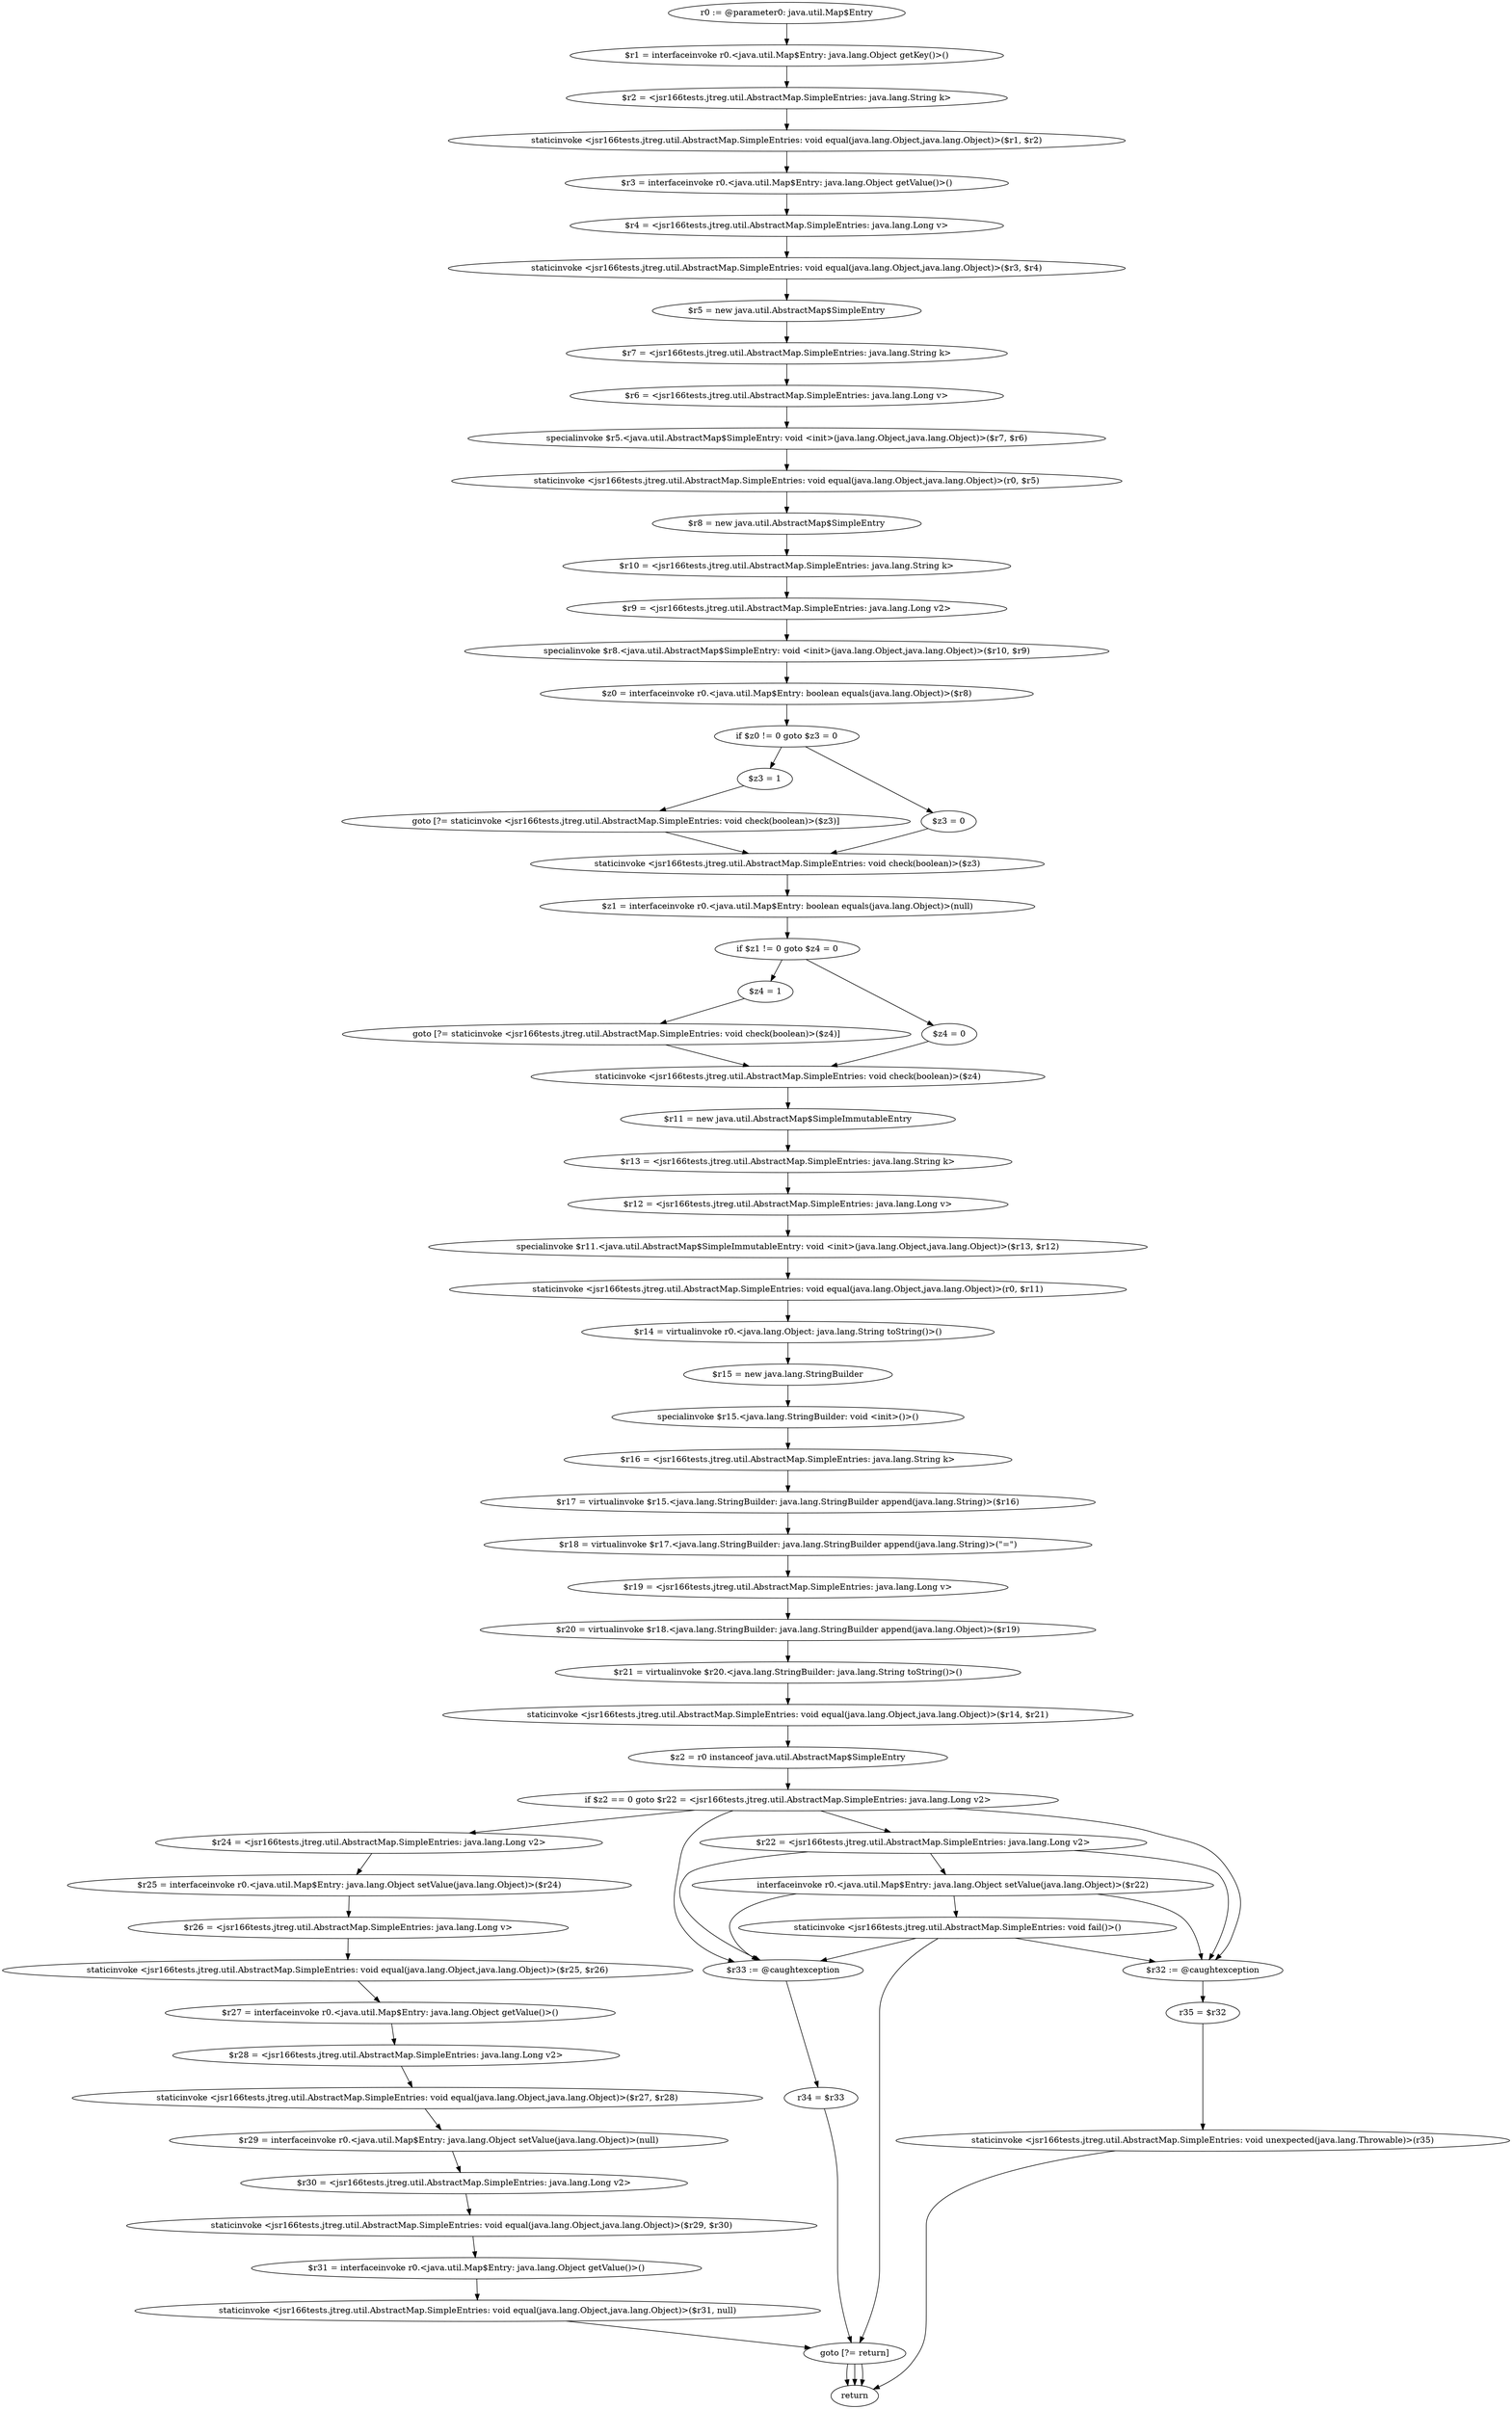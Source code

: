 digraph "unitGraph" {
    "r0 := @parameter0: java.util.Map$Entry"
    "$r1 = interfaceinvoke r0.<java.util.Map$Entry: java.lang.Object getKey()>()"
    "$r2 = <jsr166tests.jtreg.util.AbstractMap.SimpleEntries: java.lang.String k>"
    "staticinvoke <jsr166tests.jtreg.util.AbstractMap.SimpleEntries: void equal(java.lang.Object,java.lang.Object)>($r1, $r2)"
    "$r3 = interfaceinvoke r0.<java.util.Map$Entry: java.lang.Object getValue()>()"
    "$r4 = <jsr166tests.jtreg.util.AbstractMap.SimpleEntries: java.lang.Long v>"
    "staticinvoke <jsr166tests.jtreg.util.AbstractMap.SimpleEntries: void equal(java.lang.Object,java.lang.Object)>($r3, $r4)"
    "$r5 = new java.util.AbstractMap$SimpleEntry"
    "$r7 = <jsr166tests.jtreg.util.AbstractMap.SimpleEntries: java.lang.String k>"
    "$r6 = <jsr166tests.jtreg.util.AbstractMap.SimpleEntries: java.lang.Long v>"
    "specialinvoke $r5.<java.util.AbstractMap$SimpleEntry: void <init>(java.lang.Object,java.lang.Object)>($r7, $r6)"
    "staticinvoke <jsr166tests.jtreg.util.AbstractMap.SimpleEntries: void equal(java.lang.Object,java.lang.Object)>(r0, $r5)"
    "$r8 = new java.util.AbstractMap$SimpleEntry"
    "$r10 = <jsr166tests.jtreg.util.AbstractMap.SimpleEntries: java.lang.String k>"
    "$r9 = <jsr166tests.jtreg.util.AbstractMap.SimpleEntries: java.lang.Long v2>"
    "specialinvoke $r8.<java.util.AbstractMap$SimpleEntry: void <init>(java.lang.Object,java.lang.Object)>($r10, $r9)"
    "$z0 = interfaceinvoke r0.<java.util.Map$Entry: boolean equals(java.lang.Object)>($r8)"
    "if $z0 != 0 goto $z3 = 0"
    "$z3 = 1"
    "goto [?= staticinvoke <jsr166tests.jtreg.util.AbstractMap.SimpleEntries: void check(boolean)>($z3)]"
    "$z3 = 0"
    "staticinvoke <jsr166tests.jtreg.util.AbstractMap.SimpleEntries: void check(boolean)>($z3)"
    "$z1 = interfaceinvoke r0.<java.util.Map$Entry: boolean equals(java.lang.Object)>(null)"
    "if $z1 != 0 goto $z4 = 0"
    "$z4 = 1"
    "goto [?= staticinvoke <jsr166tests.jtreg.util.AbstractMap.SimpleEntries: void check(boolean)>($z4)]"
    "$z4 = 0"
    "staticinvoke <jsr166tests.jtreg.util.AbstractMap.SimpleEntries: void check(boolean)>($z4)"
    "$r11 = new java.util.AbstractMap$SimpleImmutableEntry"
    "$r13 = <jsr166tests.jtreg.util.AbstractMap.SimpleEntries: java.lang.String k>"
    "$r12 = <jsr166tests.jtreg.util.AbstractMap.SimpleEntries: java.lang.Long v>"
    "specialinvoke $r11.<java.util.AbstractMap$SimpleImmutableEntry: void <init>(java.lang.Object,java.lang.Object)>($r13, $r12)"
    "staticinvoke <jsr166tests.jtreg.util.AbstractMap.SimpleEntries: void equal(java.lang.Object,java.lang.Object)>(r0, $r11)"
    "$r14 = virtualinvoke r0.<java.lang.Object: java.lang.String toString()>()"
    "$r15 = new java.lang.StringBuilder"
    "specialinvoke $r15.<java.lang.StringBuilder: void <init>()>()"
    "$r16 = <jsr166tests.jtreg.util.AbstractMap.SimpleEntries: java.lang.String k>"
    "$r17 = virtualinvoke $r15.<java.lang.StringBuilder: java.lang.StringBuilder append(java.lang.String)>($r16)"
    "$r18 = virtualinvoke $r17.<java.lang.StringBuilder: java.lang.StringBuilder append(java.lang.String)>(\"=\")"
    "$r19 = <jsr166tests.jtreg.util.AbstractMap.SimpleEntries: java.lang.Long v>"
    "$r20 = virtualinvoke $r18.<java.lang.StringBuilder: java.lang.StringBuilder append(java.lang.Object)>($r19)"
    "$r21 = virtualinvoke $r20.<java.lang.StringBuilder: java.lang.String toString()>()"
    "staticinvoke <jsr166tests.jtreg.util.AbstractMap.SimpleEntries: void equal(java.lang.Object,java.lang.Object)>($r14, $r21)"
    "$z2 = r0 instanceof java.util.AbstractMap$SimpleEntry"
    "if $z2 == 0 goto $r22 = <jsr166tests.jtreg.util.AbstractMap.SimpleEntries: java.lang.Long v2>"
    "$r24 = <jsr166tests.jtreg.util.AbstractMap.SimpleEntries: java.lang.Long v2>"
    "$r25 = interfaceinvoke r0.<java.util.Map$Entry: java.lang.Object setValue(java.lang.Object)>($r24)"
    "$r26 = <jsr166tests.jtreg.util.AbstractMap.SimpleEntries: java.lang.Long v>"
    "staticinvoke <jsr166tests.jtreg.util.AbstractMap.SimpleEntries: void equal(java.lang.Object,java.lang.Object)>($r25, $r26)"
    "$r27 = interfaceinvoke r0.<java.util.Map$Entry: java.lang.Object getValue()>()"
    "$r28 = <jsr166tests.jtreg.util.AbstractMap.SimpleEntries: java.lang.Long v2>"
    "staticinvoke <jsr166tests.jtreg.util.AbstractMap.SimpleEntries: void equal(java.lang.Object,java.lang.Object)>($r27, $r28)"
    "$r29 = interfaceinvoke r0.<java.util.Map$Entry: java.lang.Object setValue(java.lang.Object)>(null)"
    "$r30 = <jsr166tests.jtreg.util.AbstractMap.SimpleEntries: java.lang.Long v2>"
    "staticinvoke <jsr166tests.jtreg.util.AbstractMap.SimpleEntries: void equal(java.lang.Object,java.lang.Object)>($r29, $r30)"
    "$r31 = interfaceinvoke r0.<java.util.Map$Entry: java.lang.Object getValue()>()"
    "staticinvoke <jsr166tests.jtreg.util.AbstractMap.SimpleEntries: void equal(java.lang.Object,java.lang.Object)>($r31, null)"
    "goto [?= return]"
    "$r22 = <jsr166tests.jtreg.util.AbstractMap.SimpleEntries: java.lang.Long v2>"
    "interfaceinvoke r0.<java.util.Map$Entry: java.lang.Object setValue(java.lang.Object)>($r22)"
    "staticinvoke <jsr166tests.jtreg.util.AbstractMap.SimpleEntries: void fail()>()"
    "$r33 := @caughtexception"
    "r34 = $r33"
    "$r32 := @caughtexception"
    "r35 = $r32"
    "staticinvoke <jsr166tests.jtreg.util.AbstractMap.SimpleEntries: void unexpected(java.lang.Throwable)>(r35)"
    "return"
    "r0 := @parameter0: java.util.Map$Entry"->"$r1 = interfaceinvoke r0.<java.util.Map$Entry: java.lang.Object getKey()>()";
    "$r1 = interfaceinvoke r0.<java.util.Map$Entry: java.lang.Object getKey()>()"->"$r2 = <jsr166tests.jtreg.util.AbstractMap.SimpleEntries: java.lang.String k>";
    "$r2 = <jsr166tests.jtreg.util.AbstractMap.SimpleEntries: java.lang.String k>"->"staticinvoke <jsr166tests.jtreg.util.AbstractMap.SimpleEntries: void equal(java.lang.Object,java.lang.Object)>($r1, $r2)";
    "staticinvoke <jsr166tests.jtreg.util.AbstractMap.SimpleEntries: void equal(java.lang.Object,java.lang.Object)>($r1, $r2)"->"$r3 = interfaceinvoke r0.<java.util.Map$Entry: java.lang.Object getValue()>()";
    "$r3 = interfaceinvoke r0.<java.util.Map$Entry: java.lang.Object getValue()>()"->"$r4 = <jsr166tests.jtreg.util.AbstractMap.SimpleEntries: java.lang.Long v>";
    "$r4 = <jsr166tests.jtreg.util.AbstractMap.SimpleEntries: java.lang.Long v>"->"staticinvoke <jsr166tests.jtreg.util.AbstractMap.SimpleEntries: void equal(java.lang.Object,java.lang.Object)>($r3, $r4)";
    "staticinvoke <jsr166tests.jtreg.util.AbstractMap.SimpleEntries: void equal(java.lang.Object,java.lang.Object)>($r3, $r4)"->"$r5 = new java.util.AbstractMap$SimpleEntry";
    "$r5 = new java.util.AbstractMap$SimpleEntry"->"$r7 = <jsr166tests.jtreg.util.AbstractMap.SimpleEntries: java.lang.String k>";
    "$r7 = <jsr166tests.jtreg.util.AbstractMap.SimpleEntries: java.lang.String k>"->"$r6 = <jsr166tests.jtreg.util.AbstractMap.SimpleEntries: java.lang.Long v>";
    "$r6 = <jsr166tests.jtreg.util.AbstractMap.SimpleEntries: java.lang.Long v>"->"specialinvoke $r5.<java.util.AbstractMap$SimpleEntry: void <init>(java.lang.Object,java.lang.Object)>($r7, $r6)";
    "specialinvoke $r5.<java.util.AbstractMap$SimpleEntry: void <init>(java.lang.Object,java.lang.Object)>($r7, $r6)"->"staticinvoke <jsr166tests.jtreg.util.AbstractMap.SimpleEntries: void equal(java.lang.Object,java.lang.Object)>(r0, $r5)";
    "staticinvoke <jsr166tests.jtreg.util.AbstractMap.SimpleEntries: void equal(java.lang.Object,java.lang.Object)>(r0, $r5)"->"$r8 = new java.util.AbstractMap$SimpleEntry";
    "$r8 = new java.util.AbstractMap$SimpleEntry"->"$r10 = <jsr166tests.jtreg.util.AbstractMap.SimpleEntries: java.lang.String k>";
    "$r10 = <jsr166tests.jtreg.util.AbstractMap.SimpleEntries: java.lang.String k>"->"$r9 = <jsr166tests.jtreg.util.AbstractMap.SimpleEntries: java.lang.Long v2>";
    "$r9 = <jsr166tests.jtreg.util.AbstractMap.SimpleEntries: java.lang.Long v2>"->"specialinvoke $r8.<java.util.AbstractMap$SimpleEntry: void <init>(java.lang.Object,java.lang.Object)>($r10, $r9)";
    "specialinvoke $r8.<java.util.AbstractMap$SimpleEntry: void <init>(java.lang.Object,java.lang.Object)>($r10, $r9)"->"$z0 = interfaceinvoke r0.<java.util.Map$Entry: boolean equals(java.lang.Object)>($r8)";
    "$z0 = interfaceinvoke r0.<java.util.Map$Entry: boolean equals(java.lang.Object)>($r8)"->"if $z0 != 0 goto $z3 = 0";
    "if $z0 != 0 goto $z3 = 0"->"$z3 = 1";
    "if $z0 != 0 goto $z3 = 0"->"$z3 = 0";
    "$z3 = 1"->"goto [?= staticinvoke <jsr166tests.jtreg.util.AbstractMap.SimpleEntries: void check(boolean)>($z3)]";
    "goto [?= staticinvoke <jsr166tests.jtreg.util.AbstractMap.SimpleEntries: void check(boolean)>($z3)]"->"staticinvoke <jsr166tests.jtreg.util.AbstractMap.SimpleEntries: void check(boolean)>($z3)";
    "$z3 = 0"->"staticinvoke <jsr166tests.jtreg.util.AbstractMap.SimpleEntries: void check(boolean)>($z3)";
    "staticinvoke <jsr166tests.jtreg.util.AbstractMap.SimpleEntries: void check(boolean)>($z3)"->"$z1 = interfaceinvoke r0.<java.util.Map$Entry: boolean equals(java.lang.Object)>(null)";
    "$z1 = interfaceinvoke r0.<java.util.Map$Entry: boolean equals(java.lang.Object)>(null)"->"if $z1 != 0 goto $z4 = 0";
    "if $z1 != 0 goto $z4 = 0"->"$z4 = 1";
    "if $z1 != 0 goto $z4 = 0"->"$z4 = 0";
    "$z4 = 1"->"goto [?= staticinvoke <jsr166tests.jtreg.util.AbstractMap.SimpleEntries: void check(boolean)>($z4)]";
    "goto [?= staticinvoke <jsr166tests.jtreg.util.AbstractMap.SimpleEntries: void check(boolean)>($z4)]"->"staticinvoke <jsr166tests.jtreg.util.AbstractMap.SimpleEntries: void check(boolean)>($z4)";
    "$z4 = 0"->"staticinvoke <jsr166tests.jtreg.util.AbstractMap.SimpleEntries: void check(boolean)>($z4)";
    "staticinvoke <jsr166tests.jtreg.util.AbstractMap.SimpleEntries: void check(boolean)>($z4)"->"$r11 = new java.util.AbstractMap$SimpleImmutableEntry";
    "$r11 = new java.util.AbstractMap$SimpleImmutableEntry"->"$r13 = <jsr166tests.jtreg.util.AbstractMap.SimpleEntries: java.lang.String k>";
    "$r13 = <jsr166tests.jtreg.util.AbstractMap.SimpleEntries: java.lang.String k>"->"$r12 = <jsr166tests.jtreg.util.AbstractMap.SimpleEntries: java.lang.Long v>";
    "$r12 = <jsr166tests.jtreg.util.AbstractMap.SimpleEntries: java.lang.Long v>"->"specialinvoke $r11.<java.util.AbstractMap$SimpleImmutableEntry: void <init>(java.lang.Object,java.lang.Object)>($r13, $r12)";
    "specialinvoke $r11.<java.util.AbstractMap$SimpleImmutableEntry: void <init>(java.lang.Object,java.lang.Object)>($r13, $r12)"->"staticinvoke <jsr166tests.jtreg.util.AbstractMap.SimpleEntries: void equal(java.lang.Object,java.lang.Object)>(r0, $r11)";
    "staticinvoke <jsr166tests.jtreg.util.AbstractMap.SimpleEntries: void equal(java.lang.Object,java.lang.Object)>(r0, $r11)"->"$r14 = virtualinvoke r0.<java.lang.Object: java.lang.String toString()>()";
    "$r14 = virtualinvoke r0.<java.lang.Object: java.lang.String toString()>()"->"$r15 = new java.lang.StringBuilder";
    "$r15 = new java.lang.StringBuilder"->"specialinvoke $r15.<java.lang.StringBuilder: void <init>()>()";
    "specialinvoke $r15.<java.lang.StringBuilder: void <init>()>()"->"$r16 = <jsr166tests.jtreg.util.AbstractMap.SimpleEntries: java.lang.String k>";
    "$r16 = <jsr166tests.jtreg.util.AbstractMap.SimpleEntries: java.lang.String k>"->"$r17 = virtualinvoke $r15.<java.lang.StringBuilder: java.lang.StringBuilder append(java.lang.String)>($r16)";
    "$r17 = virtualinvoke $r15.<java.lang.StringBuilder: java.lang.StringBuilder append(java.lang.String)>($r16)"->"$r18 = virtualinvoke $r17.<java.lang.StringBuilder: java.lang.StringBuilder append(java.lang.String)>(\"=\")";
    "$r18 = virtualinvoke $r17.<java.lang.StringBuilder: java.lang.StringBuilder append(java.lang.String)>(\"=\")"->"$r19 = <jsr166tests.jtreg.util.AbstractMap.SimpleEntries: java.lang.Long v>";
    "$r19 = <jsr166tests.jtreg.util.AbstractMap.SimpleEntries: java.lang.Long v>"->"$r20 = virtualinvoke $r18.<java.lang.StringBuilder: java.lang.StringBuilder append(java.lang.Object)>($r19)";
    "$r20 = virtualinvoke $r18.<java.lang.StringBuilder: java.lang.StringBuilder append(java.lang.Object)>($r19)"->"$r21 = virtualinvoke $r20.<java.lang.StringBuilder: java.lang.String toString()>()";
    "$r21 = virtualinvoke $r20.<java.lang.StringBuilder: java.lang.String toString()>()"->"staticinvoke <jsr166tests.jtreg.util.AbstractMap.SimpleEntries: void equal(java.lang.Object,java.lang.Object)>($r14, $r21)";
    "staticinvoke <jsr166tests.jtreg.util.AbstractMap.SimpleEntries: void equal(java.lang.Object,java.lang.Object)>($r14, $r21)"->"$z2 = r0 instanceof java.util.AbstractMap$SimpleEntry";
    "$z2 = r0 instanceof java.util.AbstractMap$SimpleEntry"->"if $z2 == 0 goto $r22 = <jsr166tests.jtreg.util.AbstractMap.SimpleEntries: java.lang.Long v2>";
    "if $z2 == 0 goto $r22 = <jsr166tests.jtreg.util.AbstractMap.SimpleEntries: java.lang.Long v2>"->"$r24 = <jsr166tests.jtreg.util.AbstractMap.SimpleEntries: java.lang.Long v2>";
    "if $z2 == 0 goto $r22 = <jsr166tests.jtreg.util.AbstractMap.SimpleEntries: java.lang.Long v2>"->"$r22 = <jsr166tests.jtreg.util.AbstractMap.SimpleEntries: java.lang.Long v2>";
    "if $z2 == 0 goto $r22 = <jsr166tests.jtreg.util.AbstractMap.SimpleEntries: java.lang.Long v2>"->"$r33 := @caughtexception";
    "if $z2 == 0 goto $r22 = <jsr166tests.jtreg.util.AbstractMap.SimpleEntries: java.lang.Long v2>"->"$r32 := @caughtexception";
    "$r24 = <jsr166tests.jtreg.util.AbstractMap.SimpleEntries: java.lang.Long v2>"->"$r25 = interfaceinvoke r0.<java.util.Map$Entry: java.lang.Object setValue(java.lang.Object)>($r24)";
    "$r25 = interfaceinvoke r0.<java.util.Map$Entry: java.lang.Object setValue(java.lang.Object)>($r24)"->"$r26 = <jsr166tests.jtreg.util.AbstractMap.SimpleEntries: java.lang.Long v>";
    "$r26 = <jsr166tests.jtreg.util.AbstractMap.SimpleEntries: java.lang.Long v>"->"staticinvoke <jsr166tests.jtreg.util.AbstractMap.SimpleEntries: void equal(java.lang.Object,java.lang.Object)>($r25, $r26)";
    "staticinvoke <jsr166tests.jtreg.util.AbstractMap.SimpleEntries: void equal(java.lang.Object,java.lang.Object)>($r25, $r26)"->"$r27 = interfaceinvoke r0.<java.util.Map$Entry: java.lang.Object getValue()>()";
    "$r27 = interfaceinvoke r0.<java.util.Map$Entry: java.lang.Object getValue()>()"->"$r28 = <jsr166tests.jtreg.util.AbstractMap.SimpleEntries: java.lang.Long v2>";
    "$r28 = <jsr166tests.jtreg.util.AbstractMap.SimpleEntries: java.lang.Long v2>"->"staticinvoke <jsr166tests.jtreg.util.AbstractMap.SimpleEntries: void equal(java.lang.Object,java.lang.Object)>($r27, $r28)";
    "staticinvoke <jsr166tests.jtreg.util.AbstractMap.SimpleEntries: void equal(java.lang.Object,java.lang.Object)>($r27, $r28)"->"$r29 = interfaceinvoke r0.<java.util.Map$Entry: java.lang.Object setValue(java.lang.Object)>(null)";
    "$r29 = interfaceinvoke r0.<java.util.Map$Entry: java.lang.Object setValue(java.lang.Object)>(null)"->"$r30 = <jsr166tests.jtreg.util.AbstractMap.SimpleEntries: java.lang.Long v2>";
    "$r30 = <jsr166tests.jtreg.util.AbstractMap.SimpleEntries: java.lang.Long v2>"->"staticinvoke <jsr166tests.jtreg.util.AbstractMap.SimpleEntries: void equal(java.lang.Object,java.lang.Object)>($r29, $r30)";
    "staticinvoke <jsr166tests.jtreg.util.AbstractMap.SimpleEntries: void equal(java.lang.Object,java.lang.Object)>($r29, $r30)"->"$r31 = interfaceinvoke r0.<java.util.Map$Entry: java.lang.Object getValue()>()";
    "$r31 = interfaceinvoke r0.<java.util.Map$Entry: java.lang.Object getValue()>()"->"staticinvoke <jsr166tests.jtreg.util.AbstractMap.SimpleEntries: void equal(java.lang.Object,java.lang.Object)>($r31, null)";
    "staticinvoke <jsr166tests.jtreg.util.AbstractMap.SimpleEntries: void equal(java.lang.Object,java.lang.Object)>($r31, null)"->"goto [?= return]";
    "goto [?= return]"->"return";
    "$r22 = <jsr166tests.jtreg.util.AbstractMap.SimpleEntries: java.lang.Long v2>"->"$r33 := @caughtexception";
    "$r22 = <jsr166tests.jtreg.util.AbstractMap.SimpleEntries: java.lang.Long v2>"->"$r32 := @caughtexception";
    "$r22 = <jsr166tests.jtreg.util.AbstractMap.SimpleEntries: java.lang.Long v2>"->"interfaceinvoke r0.<java.util.Map$Entry: java.lang.Object setValue(java.lang.Object)>($r22)";
    "interfaceinvoke r0.<java.util.Map$Entry: java.lang.Object setValue(java.lang.Object)>($r22)"->"$r33 := @caughtexception";
    "interfaceinvoke r0.<java.util.Map$Entry: java.lang.Object setValue(java.lang.Object)>($r22)"->"$r32 := @caughtexception";
    "interfaceinvoke r0.<java.util.Map$Entry: java.lang.Object setValue(java.lang.Object)>($r22)"->"staticinvoke <jsr166tests.jtreg.util.AbstractMap.SimpleEntries: void fail()>()";
    "staticinvoke <jsr166tests.jtreg.util.AbstractMap.SimpleEntries: void fail()>()"->"$r33 := @caughtexception";
    "staticinvoke <jsr166tests.jtreg.util.AbstractMap.SimpleEntries: void fail()>()"->"$r32 := @caughtexception";
    "staticinvoke <jsr166tests.jtreg.util.AbstractMap.SimpleEntries: void fail()>()"->"goto [?= return]";
    "goto [?= return]"->"return";
    "$r33 := @caughtexception"->"r34 = $r33";
    "r34 = $r33"->"goto [?= return]";
    "goto [?= return]"->"return";
    "$r32 := @caughtexception"->"r35 = $r32";
    "r35 = $r32"->"staticinvoke <jsr166tests.jtreg.util.AbstractMap.SimpleEntries: void unexpected(java.lang.Throwable)>(r35)";
    "staticinvoke <jsr166tests.jtreg.util.AbstractMap.SimpleEntries: void unexpected(java.lang.Throwable)>(r35)"->"return";
}
